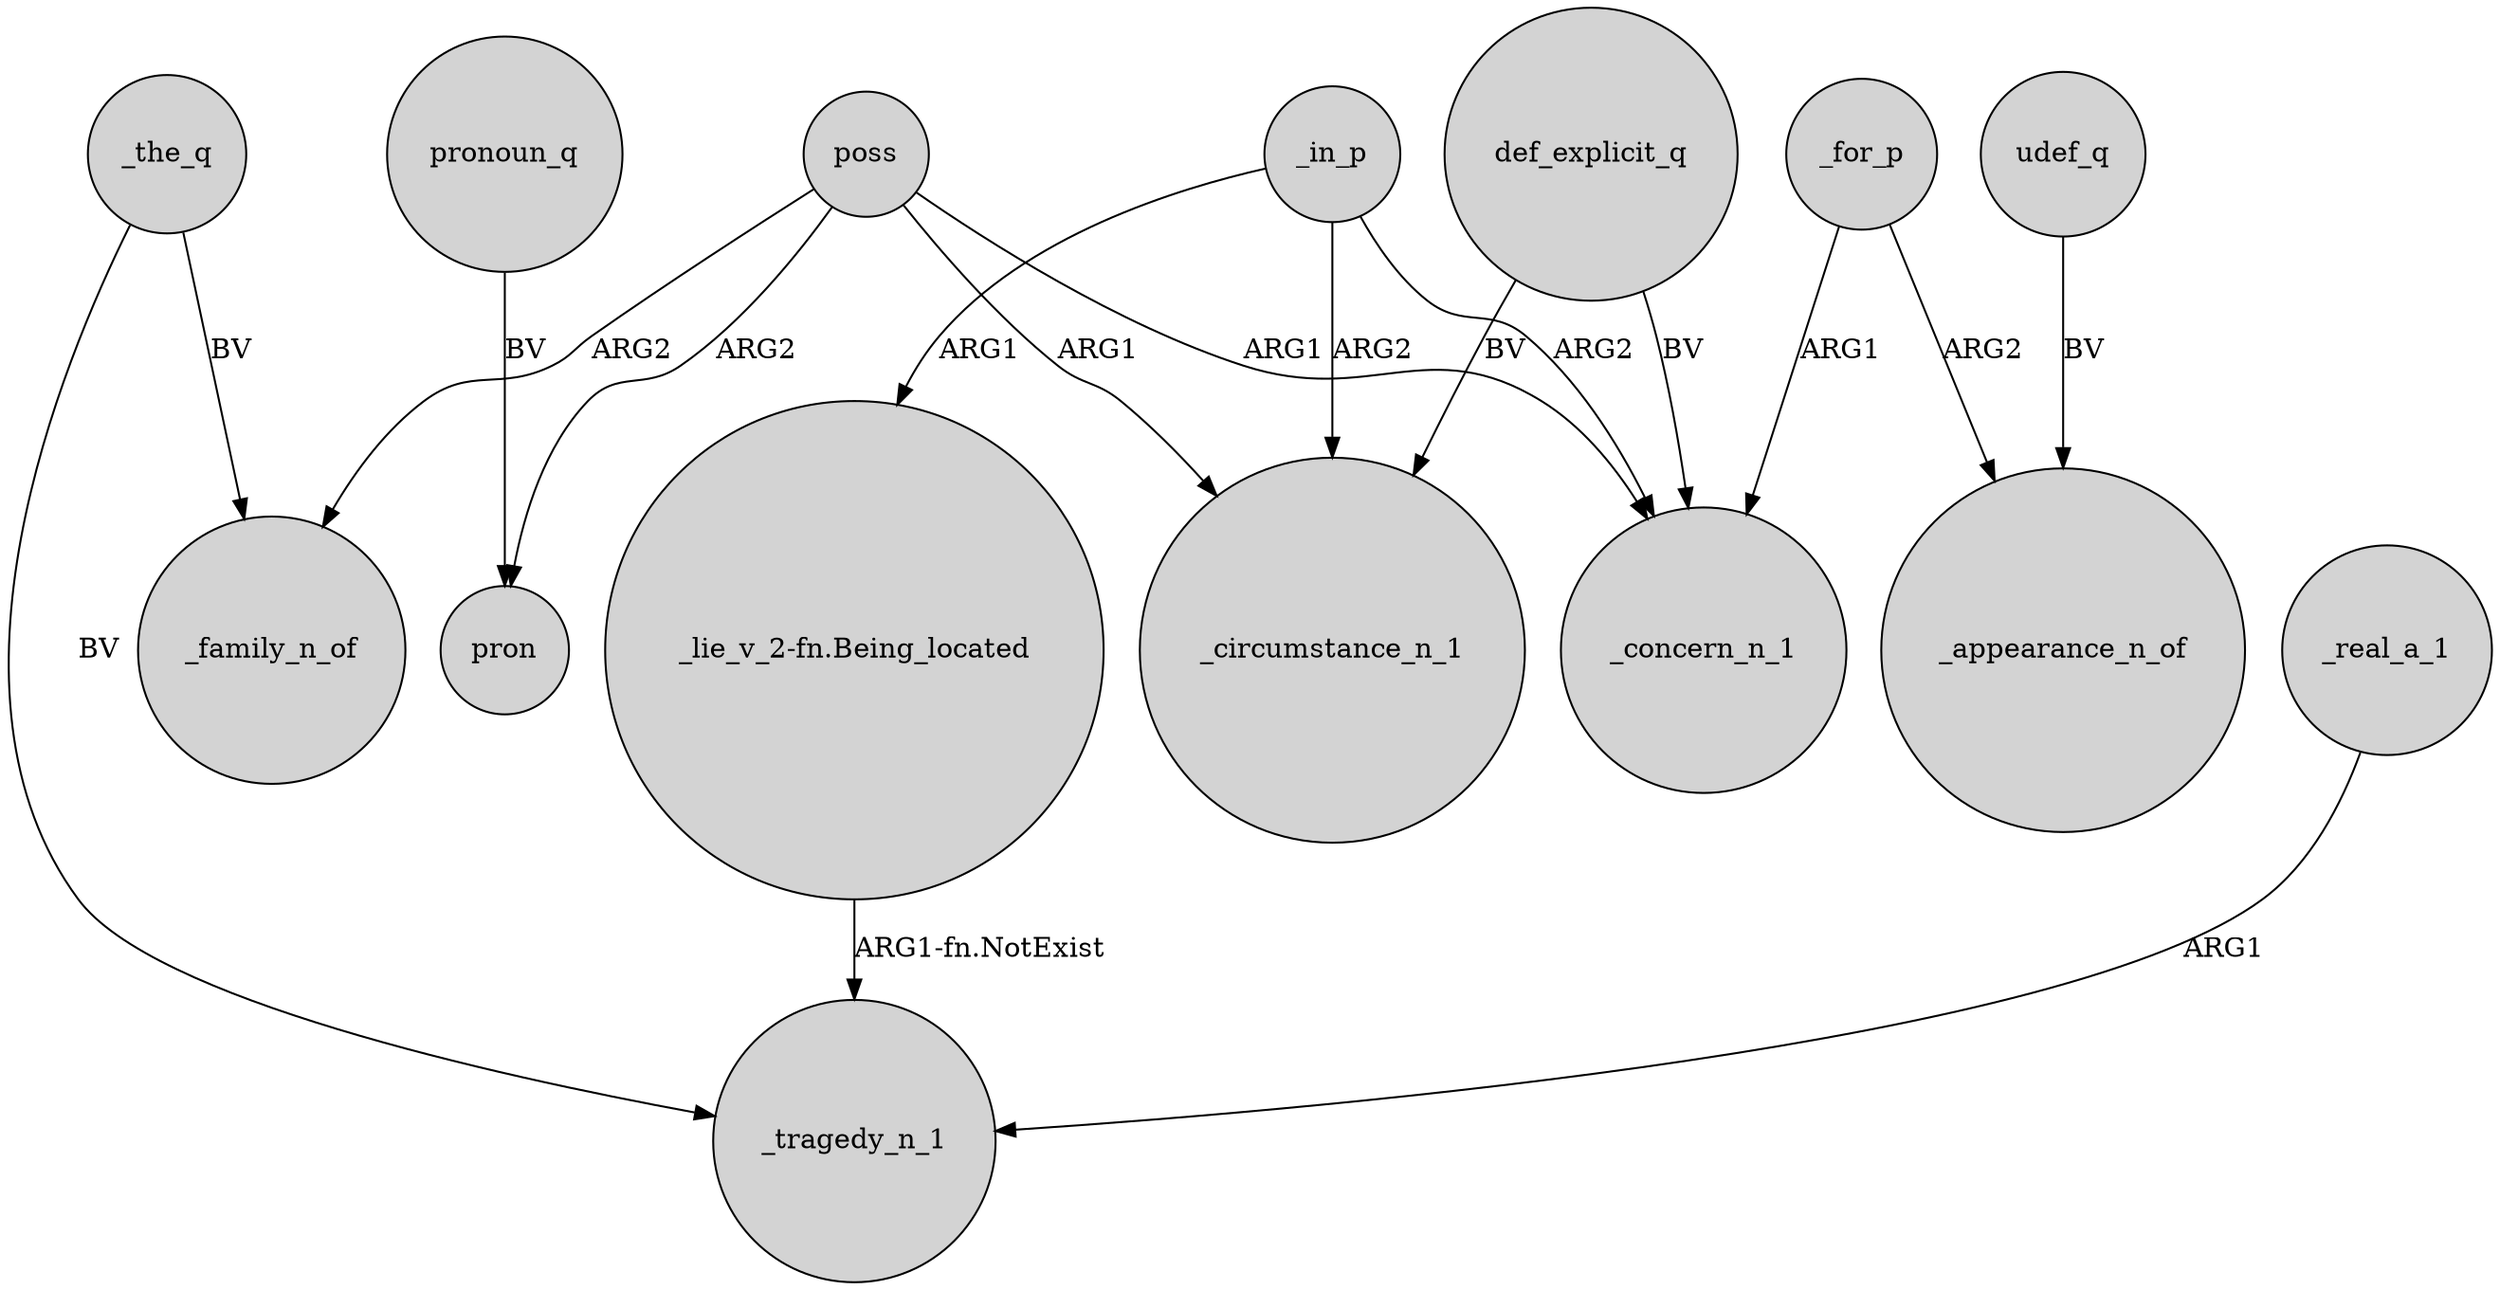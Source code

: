 digraph {
	node [shape=circle style=filled]
	poss -> _family_n_of [label=ARG2]
	_in_p -> _concern_n_1 [label=ARG2]
	"_lie_v_2-fn.Being_located" -> _tragedy_n_1 [label="ARG1-fn.NotExist"]
	poss -> _concern_n_1 [label=ARG1]
	_the_q -> _family_n_of [label=BV]
	def_explicit_q -> _circumstance_n_1 [label=BV]
	def_explicit_q -> _concern_n_1 [label=BV]
	poss -> pron [label=ARG2]
	_for_p -> _concern_n_1 [label=ARG1]
	udef_q -> _appearance_n_of [label=BV]
	_for_p -> _appearance_n_of [label=ARG2]
	_in_p -> "_lie_v_2-fn.Being_located" [label=ARG1]
	_the_q -> _tragedy_n_1 [label=BV]
	_in_p -> _circumstance_n_1 [label=ARG2]
	_real_a_1 -> _tragedy_n_1 [label=ARG1]
	poss -> _circumstance_n_1 [label=ARG1]
	pronoun_q -> pron [label=BV]
}
